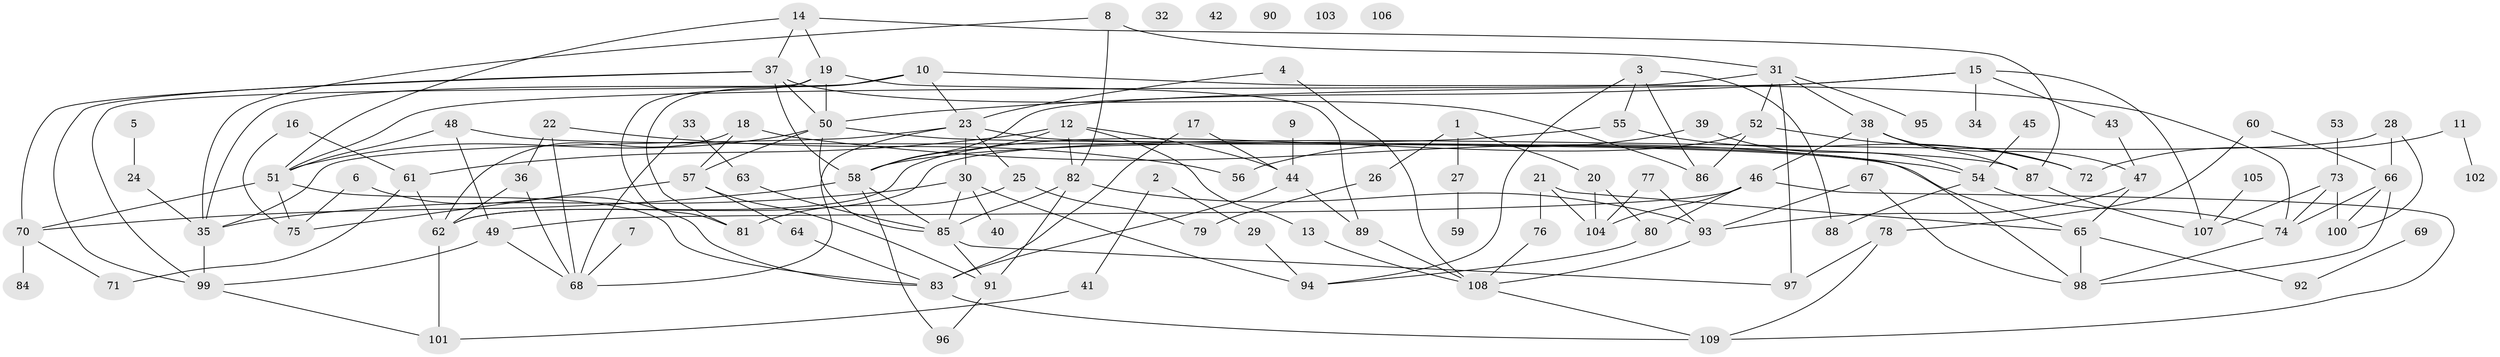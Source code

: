 // coarse degree distribution, {2: 0.2153846153846154, 1: 0.18461538461538463, 3: 0.13846153846153847, 4: 0.15384615384615385, 0: 0.07692307692307693, 5: 0.13846153846153847, 8: 0.015384615384615385, 9: 0.03076923076923077, 7: 0.015384615384615385, 10: 0.015384615384615385, 13: 0.015384615384615385}
// Generated by graph-tools (version 1.1) at 2025/42/03/04/25 21:42:34]
// undirected, 109 vertices, 175 edges
graph export_dot {
graph [start="1"]
  node [color=gray90,style=filled];
  1;
  2;
  3;
  4;
  5;
  6;
  7;
  8;
  9;
  10;
  11;
  12;
  13;
  14;
  15;
  16;
  17;
  18;
  19;
  20;
  21;
  22;
  23;
  24;
  25;
  26;
  27;
  28;
  29;
  30;
  31;
  32;
  33;
  34;
  35;
  36;
  37;
  38;
  39;
  40;
  41;
  42;
  43;
  44;
  45;
  46;
  47;
  48;
  49;
  50;
  51;
  52;
  53;
  54;
  55;
  56;
  57;
  58;
  59;
  60;
  61;
  62;
  63;
  64;
  65;
  66;
  67;
  68;
  69;
  70;
  71;
  72;
  73;
  74;
  75;
  76;
  77;
  78;
  79;
  80;
  81;
  82;
  83;
  84;
  85;
  86;
  87;
  88;
  89;
  90;
  91;
  92;
  93;
  94;
  95;
  96;
  97;
  98;
  99;
  100;
  101;
  102;
  103;
  104;
  105;
  106;
  107;
  108;
  109;
  1 -- 20;
  1 -- 26;
  1 -- 27;
  2 -- 29;
  2 -- 41;
  3 -- 55;
  3 -- 86;
  3 -- 88;
  3 -- 94;
  4 -- 23;
  4 -- 108;
  5 -- 24;
  6 -- 75;
  6 -- 83;
  7 -- 68;
  8 -- 31;
  8 -- 35;
  8 -- 82;
  9 -- 44;
  10 -- 23;
  10 -- 35;
  10 -- 74;
  10 -- 81;
  11 -- 72;
  11 -- 102;
  12 -- 13;
  12 -- 44;
  12 -- 58;
  12 -- 61;
  12 -- 82;
  13 -- 108;
  14 -- 19;
  14 -- 37;
  14 -- 51;
  14 -- 87;
  15 -- 34;
  15 -- 43;
  15 -- 50;
  15 -- 58;
  15 -- 107;
  16 -- 61;
  16 -- 75;
  17 -- 44;
  17 -- 83;
  18 -- 54;
  18 -- 57;
  18 -- 62;
  19 -- 50;
  19 -- 81;
  19 -- 89;
  19 -- 99;
  20 -- 80;
  20 -- 104;
  21 -- 65;
  21 -- 76;
  21 -- 104;
  22 -- 36;
  22 -- 56;
  22 -- 68;
  23 -- 25;
  23 -- 30;
  23 -- 35;
  23 -- 68;
  23 -- 98;
  24 -- 35;
  25 -- 79;
  25 -- 81;
  26 -- 79;
  27 -- 59;
  28 -- 62;
  28 -- 66;
  28 -- 100;
  29 -- 94;
  30 -- 35;
  30 -- 40;
  30 -- 85;
  30 -- 94;
  31 -- 38;
  31 -- 51;
  31 -- 52;
  31 -- 95;
  31 -- 97;
  33 -- 63;
  33 -- 68;
  35 -- 99;
  36 -- 62;
  36 -- 68;
  37 -- 50;
  37 -- 58;
  37 -- 70;
  37 -- 86;
  37 -- 99;
  38 -- 46;
  38 -- 47;
  38 -- 67;
  38 -- 87;
  39 -- 54;
  39 -- 56;
  41 -- 101;
  43 -- 47;
  44 -- 83;
  44 -- 89;
  45 -- 54;
  46 -- 49;
  46 -- 80;
  46 -- 104;
  46 -- 109;
  47 -- 65;
  47 -- 93;
  48 -- 49;
  48 -- 51;
  48 -- 65;
  49 -- 68;
  49 -- 99;
  50 -- 51;
  50 -- 57;
  50 -- 85;
  50 -- 87;
  51 -- 70;
  51 -- 75;
  51 -- 83;
  52 -- 62;
  52 -- 72;
  52 -- 86;
  53 -- 73;
  54 -- 74;
  54 -- 88;
  55 -- 58;
  55 -- 72;
  57 -- 64;
  57 -- 75;
  57 -- 91;
  58 -- 70;
  58 -- 85;
  58 -- 96;
  60 -- 66;
  60 -- 78;
  61 -- 62;
  61 -- 71;
  62 -- 101;
  63 -- 85;
  64 -- 83;
  65 -- 92;
  65 -- 98;
  66 -- 74;
  66 -- 98;
  66 -- 100;
  67 -- 93;
  67 -- 98;
  69 -- 92;
  70 -- 71;
  70 -- 84;
  73 -- 74;
  73 -- 100;
  73 -- 107;
  74 -- 98;
  76 -- 108;
  77 -- 93;
  77 -- 104;
  78 -- 97;
  78 -- 109;
  80 -- 94;
  82 -- 85;
  82 -- 91;
  82 -- 93;
  83 -- 109;
  85 -- 91;
  85 -- 97;
  87 -- 107;
  89 -- 108;
  91 -- 96;
  93 -- 108;
  99 -- 101;
  105 -- 107;
  108 -- 109;
}
